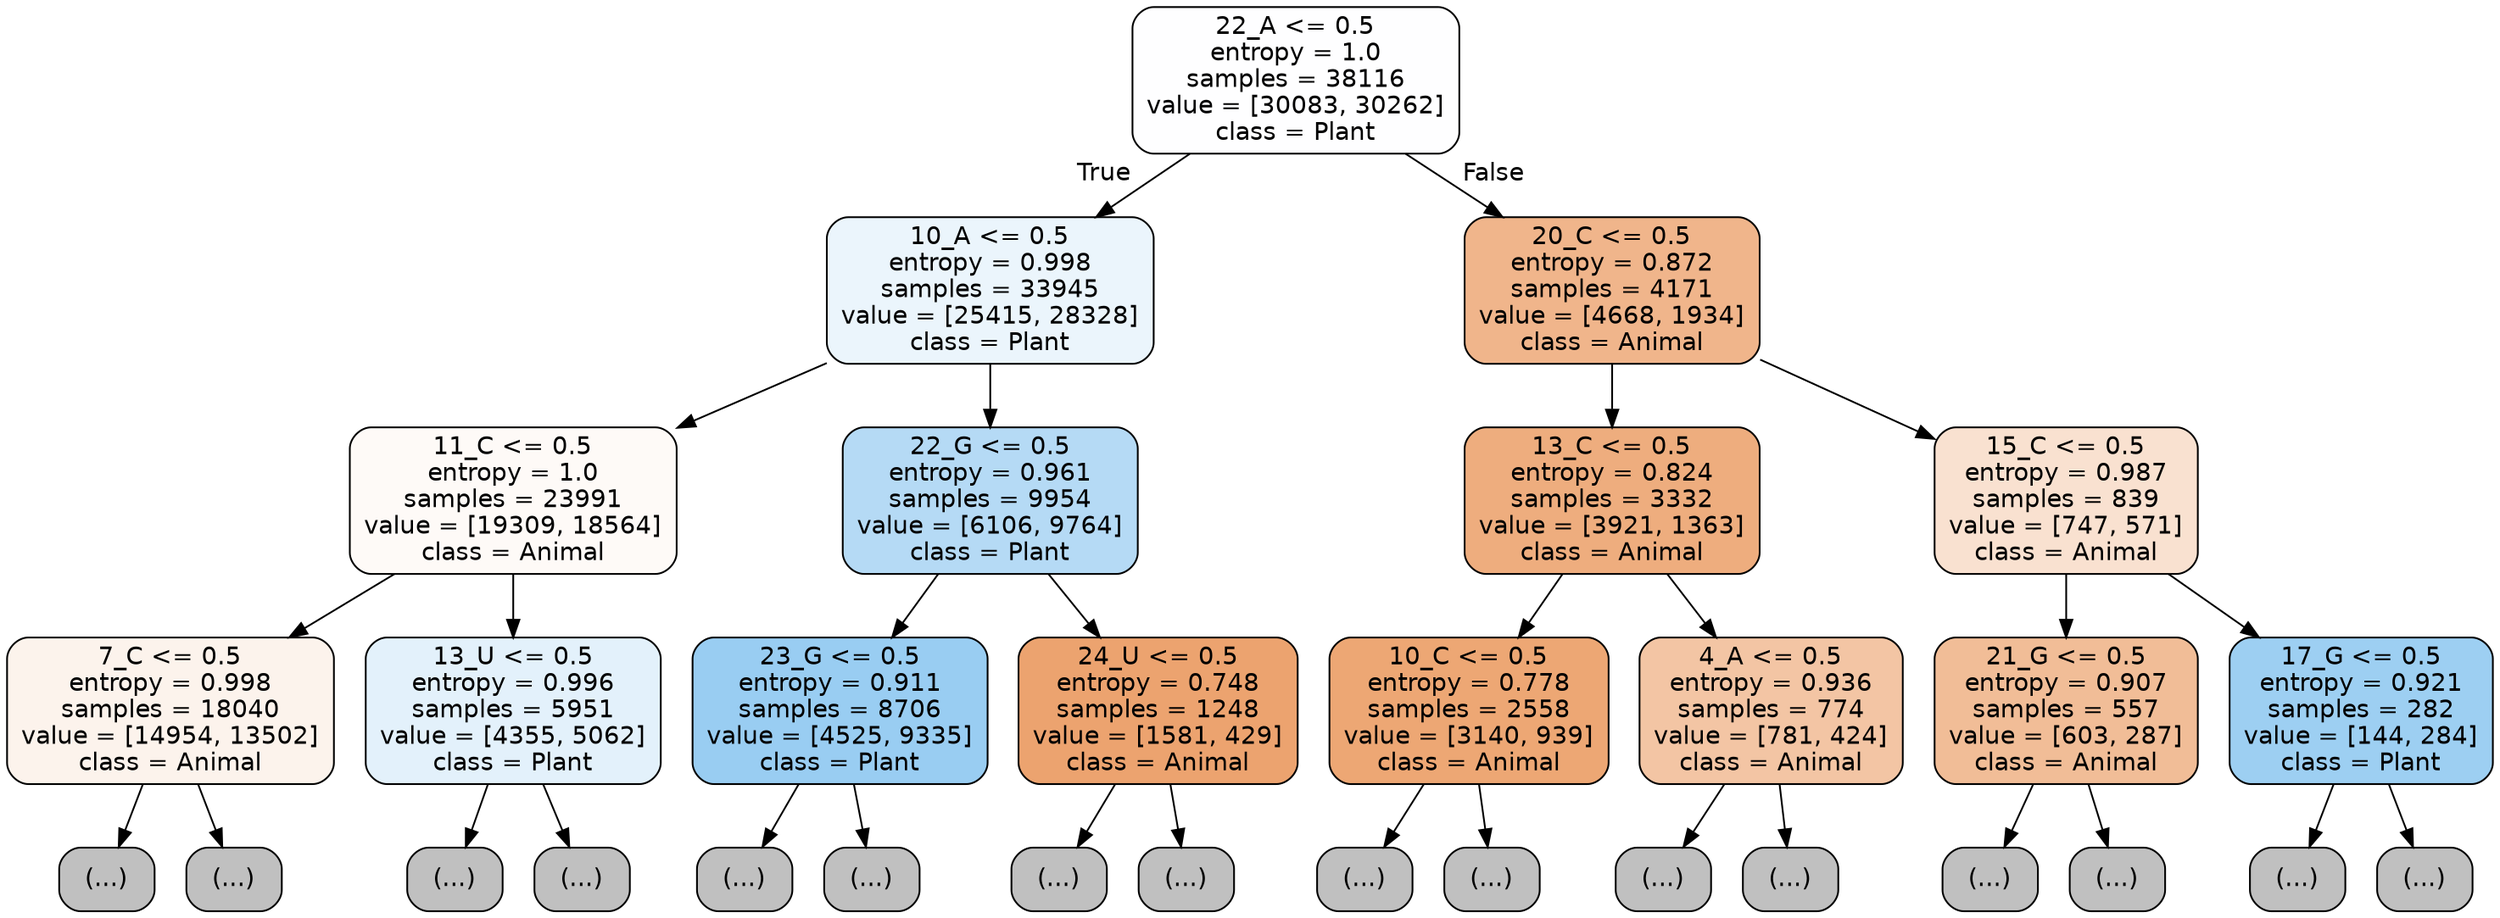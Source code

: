 digraph Tree {
node [shape=box, style="filled, rounded", color="black", fontname="helvetica"] ;
edge [fontname="helvetica"] ;
0 [label="22_A <= 0.5\nentropy = 1.0\nsamples = 38116\nvalue = [30083, 30262]\nclass = Plant", fillcolor="#fefeff"] ;
1 [label="10_A <= 0.5\nentropy = 0.998\nsamples = 33945\nvalue = [25415, 28328]\nclass = Plant", fillcolor="#ebf5fc"] ;
0 -> 1 [labeldistance=2.5, labelangle=45, headlabel="True"] ;
2 [label="11_C <= 0.5\nentropy = 1.0\nsamples = 23991\nvalue = [19309, 18564]\nclass = Animal", fillcolor="#fefaf7"] ;
1 -> 2 ;
3 [label="7_C <= 0.5\nentropy = 0.998\nsamples = 18040\nvalue = [14954, 13502]\nclass = Animal", fillcolor="#fcf3ec"] ;
2 -> 3 ;
4 [label="(...)", fillcolor="#C0C0C0"] ;
3 -> 4 ;
6819 [label="(...)", fillcolor="#C0C0C0"] ;
3 -> 6819 ;
8706 [label="13_U <= 0.5\nentropy = 0.996\nsamples = 5951\nvalue = [4355, 5062]\nclass = Plant", fillcolor="#e3f1fb"] ;
2 -> 8706 ;
8707 [label="(...)", fillcolor="#C0C0C0"] ;
8706 -> 8707 ;
10372 [label="(...)", fillcolor="#C0C0C0"] ;
8706 -> 10372 ;
11073 [label="22_G <= 0.5\nentropy = 0.961\nsamples = 9954\nvalue = [6106, 9764]\nclass = Plant", fillcolor="#b5daf5"] ;
1 -> 11073 ;
11074 [label="23_G <= 0.5\nentropy = 0.911\nsamples = 8706\nvalue = [4525, 9335]\nclass = Plant", fillcolor="#99cdf2"] ;
11073 -> 11074 ;
11075 [label="(...)", fillcolor="#C0C0C0"] ;
11074 -> 11075 ;
14068 [label="(...)", fillcolor="#C0C0C0"] ;
11074 -> 14068 ;
14141 [label="24_U <= 0.5\nentropy = 0.748\nsamples = 1248\nvalue = [1581, 429]\nclass = Animal", fillcolor="#eca36f"] ;
11073 -> 14141 ;
14142 [label="(...)", fillcolor="#C0C0C0"] ;
14141 -> 14142 ;
14619 [label="(...)", fillcolor="#C0C0C0"] ;
14141 -> 14619 ;
14660 [label="20_C <= 0.5\nentropy = 0.872\nsamples = 4171\nvalue = [4668, 1934]\nclass = Animal", fillcolor="#f0b58b"] ;
0 -> 14660 [labeldistance=2.5, labelangle=-45, headlabel="False"] ;
14661 [label="13_C <= 0.5\nentropy = 0.824\nsamples = 3332\nvalue = [3921, 1363]\nclass = Animal", fillcolor="#eead7e"] ;
14660 -> 14661 ;
14662 [label="10_C <= 0.5\nentropy = 0.778\nsamples = 2558\nvalue = [3140, 939]\nclass = Animal", fillcolor="#eda774"] ;
14661 -> 14662 ;
14663 [label="(...)", fillcolor="#C0C0C0"] ;
14662 -> 14663 ;
15648 [label="(...)", fillcolor="#C0C0C0"] ;
14662 -> 15648 ;
15903 [label="4_A <= 0.5\nentropy = 0.936\nsamples = 774\nvalue = [781, 424]\nclass = Animal", fillcolor="#f3c5a4"] ;
14661 -> 15903 ;
15904 [label="(...)", fillcolor="#C0C0C0"] ;
15903 -> 15904 ;
16167 [label="(...)", fillcolor="#C0C0C0"] ;
15903 -> 16167 ;
16236 [label="15_C <= 0.5\nentropy = 0.987\nsamples = 839\nvalue = [747, 571]\nclass = Animal", fillcolor="#f9e1d0"] ;
14660 -> 16236 ;
16237 [label="21_G <= 0.5\nentropy = 0.907\nsamples = 557\nvalue = [603, 287]\nclass = Animal", fillcolor="#f1bd97"] ;
16236 -> 16237 ;
16238 [label="(...)", fillcolor="#C0C0C0"] ;
16237 -> 16238 ;
16449 [label="(...)", fillcolor="#C0C0C0"] ;
16237 -> 16449 ;
16534 [label="17_G <= 0.5\nentropy = 0.921\nsamples = 282\nvalue = [144, 284]\nclass = Plant", fillcolor="#9dcff2"] ;
16236 -> 16534 ;
16535 [label="(...)", fillcolor="#C0C0C0"] ;
16534 -> 16535 ;
16626 [label="(...)", fillcolor="#C0C0C0"] ;
16534 -> 16626 ;
}